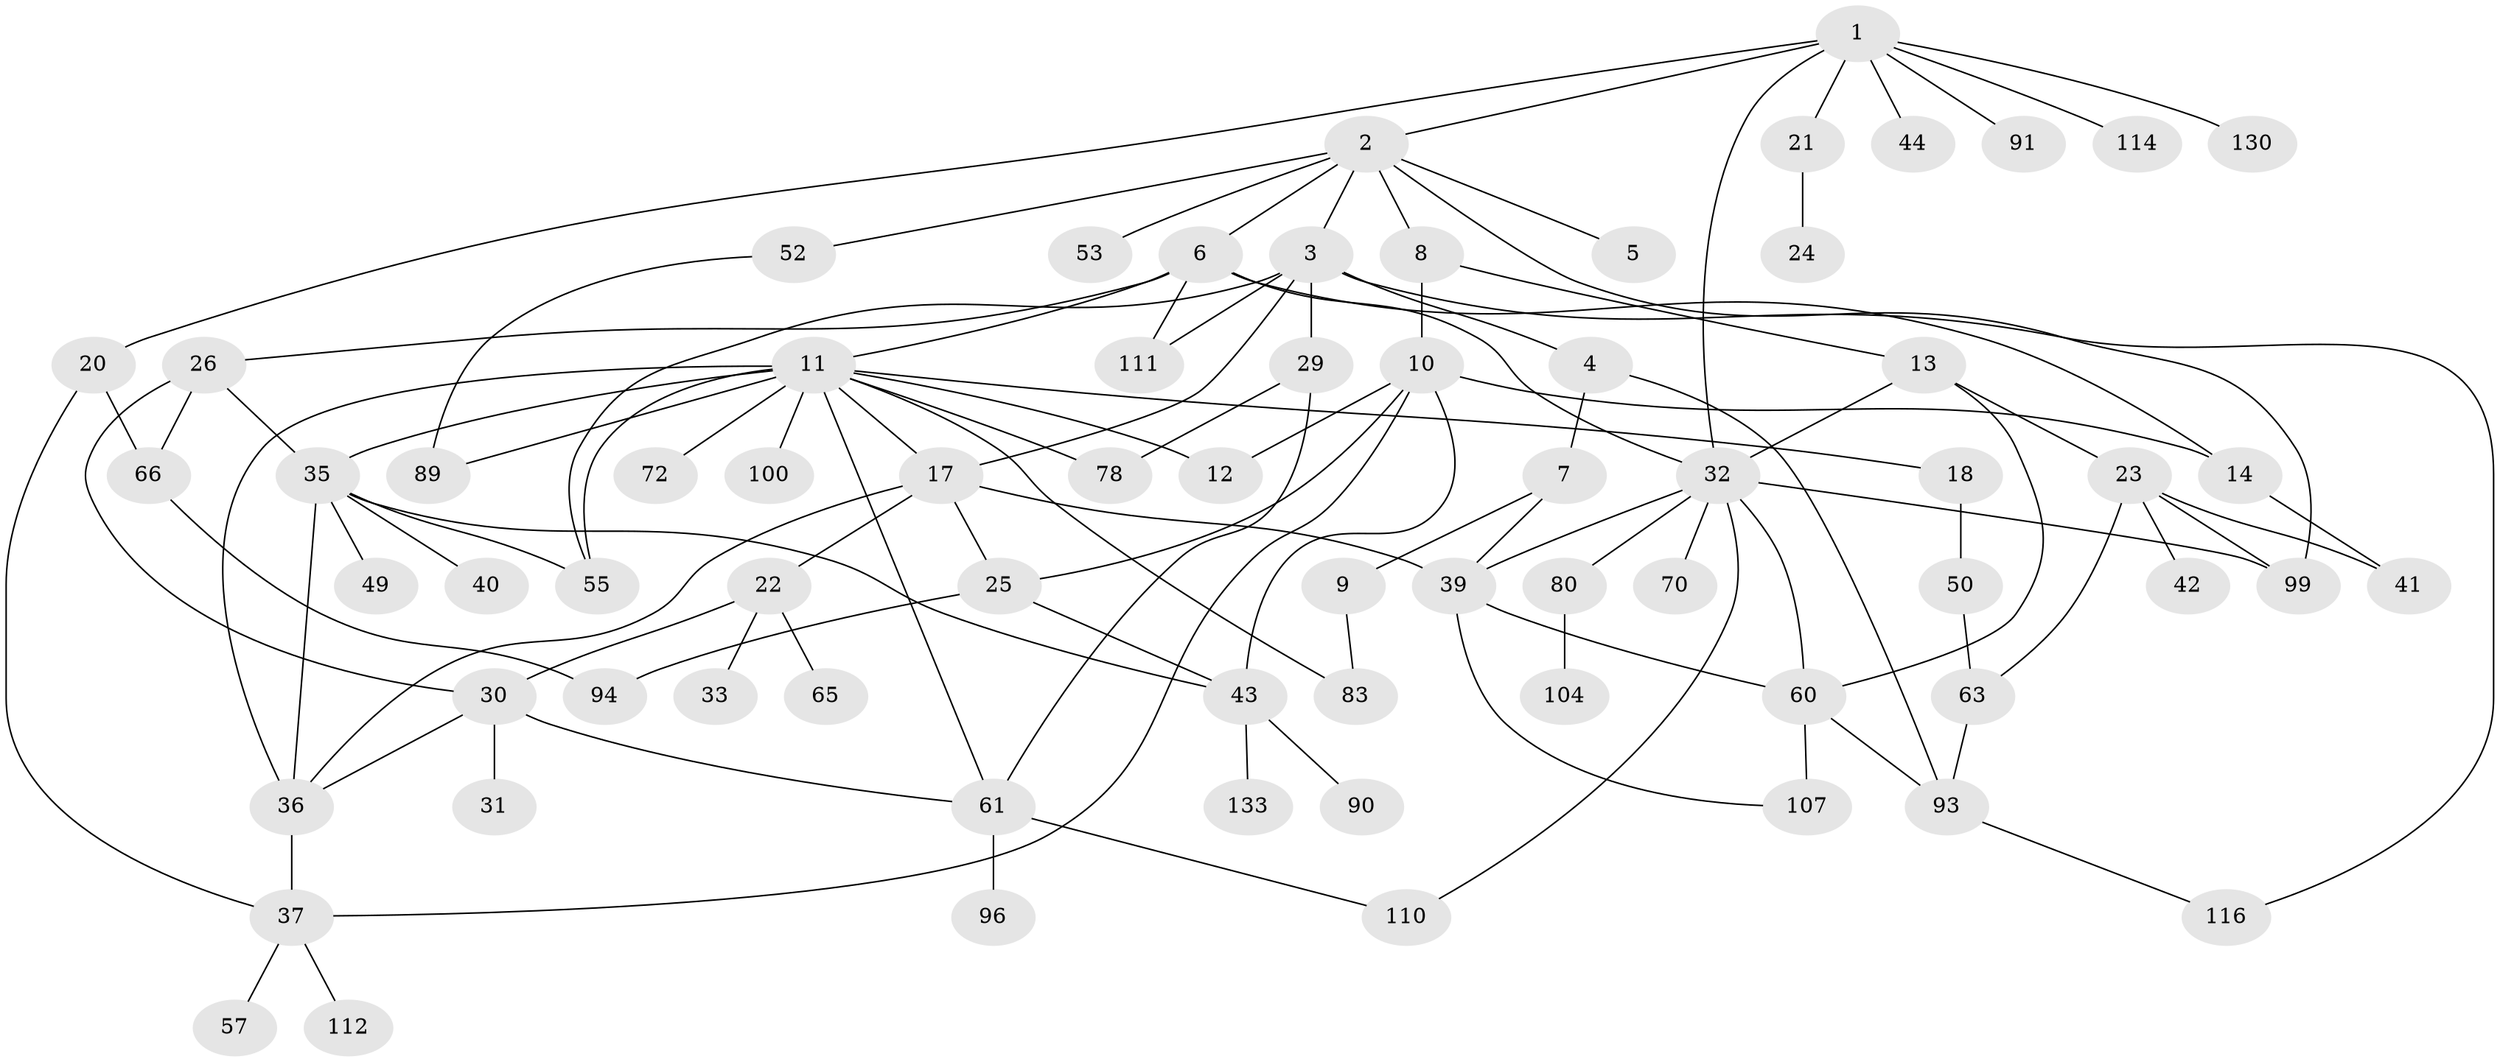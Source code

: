 // original degree distribution, {8: 0.014285714285714285, 6: 0.04285714285714286, 3: 0.17857142857142858, 1: 0.22857142857142856, 2: 0.38571428571428573, 4: 0.07142857142857142, 5: 0.07857142857142857}
// Generated by graph-tools (version 1.1) at 2025/13/03/09/25 04:13:36]
// undirected, 70 vertices, 107 edges
graph export_dot {
graph [start="1"]
  node [color=gray90,style=filled];
  1 [super="+67"];
  2;
  3 [super="+16"];
  4;
  5;
  6;
  7;
  8;
  9;
  10;
  11 [super="+15"];
  12;
  13;
  14;
  17 [super="+131"];
  18;
  20 [super="+101"];
  21;
  22;
  23 [super="+120+34+77"];
  24;
  25 [super="+28+48"];
  26 [super="+27"];
  29 [super="+87"];
  30 [super="+118"];
  31;
  32 [super="+86+56"];
  33 [super="+74"];
  35 [super="+108+38+51"];
  36 [super="+82+47"];
  37 [super="+45"];
  39 [super="+46"];
  40 [super="+59"];
  41;
  42;
  43 [super="+84+75"];
  44;
  49 [super="+135"];
  50;
  52 [super="+125"];
  53;
  55 [super="+137"];
  57;
  60 [super="+97+76+92"];
  61 [super="+69+79"];
  63 [super="+129"];
  65;
  66 [super="+81+98"];
  70;
  72;
  78;
  80;
  83 [super="+105"];
  89 [super="+109"];
  90;
  91;
  93;
  94 [super="+139"];
  96;
  99;
  100 [super="+127"];
  104;
  107;
  110;
  111;
  112;
  114;
  116;
  130;
  133;
  1 -- 2;
  1 -- 20;
  1 -- 21;
  1 -- 44;
  1 -- 91;
  1 -- 114;
  1 -- 130;
  1 -- 32;
  2 -- 3;
  2 -- 5;
  2 -- 6;
  2 -- 8;
  2 -- 52;
  2 -- 53;
  2 -- 99;
  3 -- 4;
  3 -- 29;
  3 -- 116;
  3 -- 55;
  3 -- 17;
  3 -- 111;
  4 -- 7;
  4 -- 93;
  6 -- 11;
  6 -- 26;
  6 -- 111;
  6 -- 14;
  6 -- 32;
  7 -- 9;
  7 -- 39;
  8 -- 10;
  8 -- 13;
  9 -- 83;
  10 -- 12;
  10 -- 14;
  10 -- 43;
  10 -- 25;
  10 -- 37;
  11 -- 18;
  11 -- 72;
  11 -- 89;
  11 -- 83;
  11 -- 35;
  11 -- 100;
  11 -- 36 [weight=2];
  11 -- 12;
  11 -- 78;
  11 -- 17;
  11 -- 55;
  11 -- 61;
  13 -- 23;
  13 -- 32;
  13 -- 60;
  14 -- 41;
  17 -- 22;
  17 -- 25;
  17 -- 39;
  17 -- 36;
  18 -- 50;
  20 -- 66;
  20 -- 37;
  21 -- 24;
  22 -- 30;
  22 -- 33;
  22 -- 65;
  23 -- 42;
  23 -- 99;
  23 -- 63;
  23 -- 41;
  25 -- 43;
  25 -- 94;
  26 -- 35;
  26 -- 66 [weight=2];
  26 -- 30;
  29 -- 61;
  29 -- 78;
  30 -- 31;
  30 -- 61;
  30 -- 36;
  32 -- 39;
  32 -- 80;
  32 -- 99;
  32 -- 70;
  32 -- 110;
  32 -- 60;
  35 -- 40;
  35 -- 43;
  35 -- 49;
  35 -- 55;
  35 -- 36;
  36 -- 37;
  37 -- 112;
  37 -- 57;
  39 -- 107;
  39 -- 60;
  43 -- 133;
  43 -- 90;
  50 -- 63;
  52 -- 89;
  60 -- 107;
  60 -- 93;
  61 -- 96;
  61 -- 110;
  63 -- 93;
  66 -- 94;
  80 -- 104;
  93 -- 116;
}
